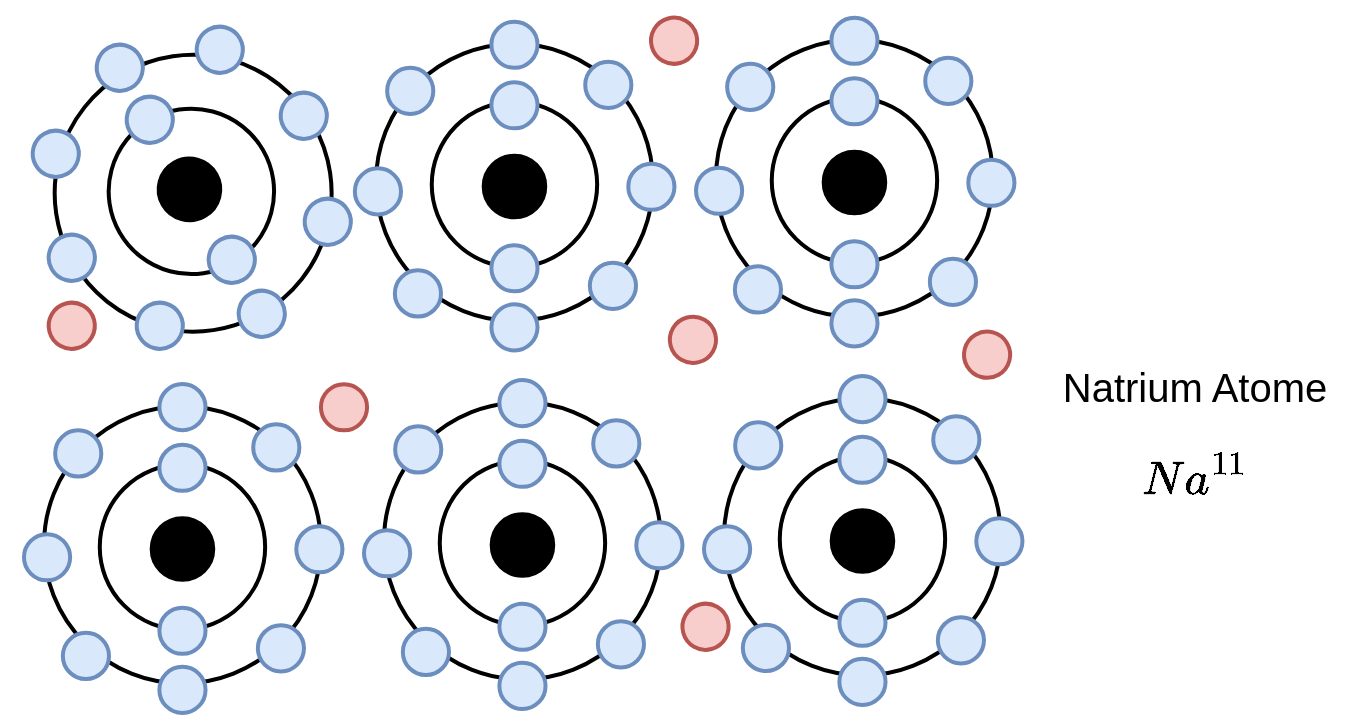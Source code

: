 <mxfile version="14.6.13" type="device"><diagram id="IvpQPdOtLYeFVuCTJ6QL" name="Seite-1"><mxGraphModel dx="786" dy="1685" grid="1" gridSize="10" guides="1" tooltips="1" connect="1" arrows="1" fold="1" page="1" pageScale="1" pageWidth="827" pageHeight="1169" math="1" shadow="0"><root><mxCell id="0"/><mxCell id="1" parent="0"/><mxCell id="DETlyybpOmAQdnW1TjKu-168" value="" style="ellipse;whiteSpace=wrap;html=1;aspect=fixed;strokeWidth=2;fillColor=none;" vertex="1" parent="1"><mxGeometry x="275.999" y="19.922" width="138.462" height="138.462" as="geometry"/></mxCell><mxCell id="DETlyybpOmAQdnW1TjKu-135" value="" style="group" vertex="1" connectable="0" parent="1"><mxGeometry x="90.0" y="-0.0" width="196.499" height="189.142" as="geometry"/></mxCell><mxCell id="DETlyybpOmAQdnW1TjKu-56" value="" style="ellipse;whiteSpace=wrap;html=1;aspect=fixed;strokeWidth=2;fillColor=#000000;rotation=-210;" vertex="1" parent="DETlyybpOmAQdnW1TjKu-135"><mxGeometry x="77.34" y="77.34" width="30.769" height="30.769" as="geometry"/></mxCell><mxCell id="DETlyybpOmAQdnW1TjKu-57" value="" style="ellipse;whiteSpace=wrap;html=1;aspect=fixed;strokeWidth=2;fillColor=none;rotation=-210;" vertex="1" parent="DETlyybpOmAQdnW1TjKu-135"><mxGeometry x="25.34" y="25.34" width="138.462" height="138.462" as="geometry"/></mxCell><mxCell id="DETlyybpOmAQdnW1TjKu-58" value="" style="ellipse;whiteSpace=wrap;html=1;aspect=fixed;strokeWidth=2;fillColor=none;rotation=-210;" vertex="1" parent="DETlyybpOmAQdnW1TjKu-135"><mxGeometry x="52.34" y="52.34" width="82.692" height="82.692" as="geometry"/></mxCell><mxCell id="DETlyybpOmAQdnW1TjKu-59" value="" style="ellipse;whiteSpace=wrap;html=1;aspect=fixed;fontSize=20;strokeWidth=2;fillColor=#dae8fc;strokeColor=#6c8ebf;rotation=-210;" vertex="1" parent="DETlyybpOmAQdnW1TjKu-135"><mxGeometry x="61.34" y="46.34" width="23.077" height="23.077" as="geometry"/></mxCell><mxCell id="DETlyybpOmAQdnW1TjKu-60" value="" style="ellipse;whiteSpace=wrap;html=1;aspect=fixed;fontSize=20;strokeWidth=2;fillColor=#dae8fc;strokeColor=#6c8ebf;rotation=-210;" vertex="1" parent="DETlyybpOmAQdnW1TjKu-135"><mxGeometry x="102.34" y="116.34" width="23.077" height="23.077" as="geometry"/></mxCell><mxCell id="DETlyybpOmAQdnW1TjKu-61" value="" style="ellipse;whiteSpace=wrap;html=1;aspect=fixed;fontSize=20;strokeWidth=2;fillColor=#dae8fc;strokeColor=#6c8ebf;rotation=-210;" vertex="1" parent="DETlyybpOmAQdnW1TjKu-135"><mxGeometry x="117.34" y="143.34" width="23.077" height="23.077" as="geometry"/></mxCell><mxCell id="DETlyybpOmAQdnW1TjKu-62" value="" style="ellipse;whiteSpace=wrap;html=1;aspect=fixed;fontSize=20;strokeWidth=2;fillColor=#dae8fc;strokeColor=#6c8ebf;rotation=-210;" vertex="1" parent="DETlyybpOmAQdnW1TjKu-135"><mxGeometry x="46.34" y="20.34" width="23.077" height="23.077" as="geometry"/></mxCell><mxCell id="DETlyybpOmAQdnW1TjKu-63" value="" style="ellipse;whiteSpace=wrap;html=1;aspect=fixed;fontSize=20;strokeWidth=2;fillColor=#dae8fc;strokeColor=#6c8ebf;rotation=-210;" vertex="1" parent="DETlyybpOmAQdnW1TjKu-135"><mxGeometry x="138.34" y="44.34" width="23.077" height="23.077" as="geometry"/></mxCell><mxCell id="DETlyybpOmAQdnW1TjKu-64" value="" style="ellipse;whiteSpace=wrap;html=1;aspect=fixed;fontSize=20;strokeWidth=2;fillColor=#dae8fc;strokeColor=#6c8ebf;rotation=-210;" vertex="1" parent="DETlyybpOmAQdnW1TjKu-135"><mxGeometry x="22.34" y="115.34" width="23.077" height="23.077" as="geometry"/></mxCell><mxCell id="DETlyybpOmAQdnW1TjKu-65" value="" style="ellipse;whiteSpace=wrap;html=1;aspect=fixed;fontSize=20;strokeWidth=2;fillColor=#dae8fc;strokeColor=#6c8ebf;rotation=-210;" vertex="1" parent="DETlyybpOmAQdnW1TjKu-135"><mxGeometry x="66.34" y="149.34" width="23.077" height="23.077" as="geometry"/></mxCell><mxCell id="DETlyybpOmAQdnW1TjKu-66" value="" style="ellipse;whiteSpace=wrap;html=1;aspect=fixed;fontSize=20;strokeWidth=2;fillColor=#dae8fc;strokeColor=#6c8ebf;rotation=-210;" vertex="1" parent="DETlyybpOmAQdnW1TjKu-135"><mxGeometry x="14.34" y="63.34" width="23.077" height="23.077" as="geometry"/></mxCell><mxCell id="DETlyybpOmAQdnW1TjKu-67" value="" style="ellipse;whiteSpace=wrap;html=1;aspect=fixed;fontSize=20;strokeWidth=2;fillColor=#dae8fc;strokeColor=#6c8ebf;rotation=-210;" vertex="1" parent="DETlyybpOmAQdnW1TjKu-135"><mxGeometry x="150.34" y="97.34" width="23.077" height="23.077" as="geometry"/></mxCell><mxCell id="DETlyybpOmAQdnW1TjKu-68" value="" style="ellipse;whiteSpace=wrap;html=1;aspect=fixed;fontSize=20;strokeWidth=2;fillColor=#dae8fc;strokeColor=#6c8ebf;rotation=-210;" vertex="1" parent="DETlyybpOmAQdnW1TjKu-135"><mxGeometry x="96.34" y="11.34" width="23.077" height="23.077" as="geometry"/></mxCell><mxCell id="DETlyybpOmAQdnW1TjKu-85" value="" style="ellipse;whiteSpace=wrap;html=1;aspect=fixed;fontSize=20;strokeWidth=2;fillColor=#f8cecc;strokeColor=#b85450;rotation=-195;" vertex="1" parent="DETlyybpOmAQdnW1TjKu-135"><mxGeometry x="22.34" y="149.34" width="23.077" height="23.077" as="geometry"/></mxCell><mxCell id="DETlyybpOmAQdnW1TjKu-193" value="" style="ellipse;whiteSpace=wrap;html=1;aspect=fixed;fontSize=20;strokeWidth=2;fillColor=#dae8fc;strokeColor=#6c8ebf;" vertex="1" parent="DETlyybpOmAQdnW1TjKu-135"><mxGeometry x="175.422" y="82.15" width="23.077" height="23.077" as="geometry"/></mxCell><mxCell id="PlgVHwRdXqwRb0L_VUAq-5" value="Natrium Atome&lt;br style=&quot;font-size: 20px&quot;&gt;$$Na^{11}$$" style="text;html=1;resizable=0;autosize=1;align=center;verticalAlign=middle;points=[];fillColor=none;strokeColor=none;rounded=0;fontSize=20;" parent="1" vertex="1"><mxGeometry x="610.004" y="199.995" width="150" height="50" as="geometry"/></mxCell><mxCell id="DETlyybpOmAQdnW1TjKu-137" value="" style="group" vertex="1" connectable="0" parent="1"><mxGeometry x="99.999" y="189.997" width="159.231" height="164.482" as="geometry"/></mxCell><mxCell id="PlgVHwRdXqwRb0L_VUAq-2" value="" style="ellipse;whiteSpace=wrap;html=1;aspect=fixed;strokeWidth=2;fillColor=#000000;" parent="DETlyybpOmAQdnW1TjKu-137" vertex="1"><mxGeometry x="63.846" y="67.107" width="30.769" height="30.769" as="geometry"/></mxCell><mxCell id="PlgVHwRdXqwRb0L_VUAq-3" value="" style="ellipse;whiteSpace=wrap;html=1;aspect=fixed;strokeWidth=2;fillColor=none;" parent="DETlyybpOmAQdnW1TjKu-137" vertex="1"><mxGeometry x="10" y="11.185" width="138.462" height="138.462" as="geometry"/></mxCell><mxCell id="PlgVHwRdXqwRb0L_VUAq-4" value="" style="ellipse;whiteSpace=wrap;html=1;aspect=fixed;strokeWidth=2;fillColor=none;" parent="DETlyybpOmAQdnW1TjKu-137" vertex="1"><mxGeometry x="37.885" y="40.145" width="82.692" height="82.692" as="geometry"/></mxCell><mxCell id="PlgVHwRdXqwRb0L_VUAq-7" value="" style="ellipse;whiteSpace=wrap;html=1;aspect=fixed;fontSize=20;strokeWidth=2;fillColor=#dae8fc;strokeColor=#6c8ebf;" parent="DETlyybpOmAQdnW1TjKu-137" vertex="1"><mxGeometry x="67.692" y="111.846" width="23.077" height="23.077" as="geometry"/></mxCell><mxCell id="PlgVHwRdXqwRb0L_VUAq-8" value="" style="ellipse;whiteSpace=wrap;html=1;aspect=fixed;fontSize=20;strokeWidth=2;fillColor=#dae8fc;strokeColor=#6c8ebf;" parent="DETlyybpOmAQdnW1TjKu-137" vertex="1"><mxGeometry x="67.692" y="30.358" width="23.077" height="23.077" as="geometry"/></mxCell><mxCell id="PlgVHwRdXqwRb0L_VUAq-9" value="" style="ellipse;whiteSpace=wrap;html=1;aspect=fixed;fontSize=20;strokeWidth=2;fillColor=#dae8fc;strokeColor=#6c8ebf;" parent="DETlyybpOmAQdnW1TjKu-137" vertex="1"><mxGeometry x="67.692" width="23.077" height="23.077" as="geometry"/></mxCell><mxCell id="PlgVHwRdXqwRb0L_VUAq-10" value="" style="ellipse;whiteSpace=wrap;html=1;aspect=fixed;fontSize=20;strokeWidth=2;fillColor=#dae8fc;strokeColor=#6c8ebf;" parent="DETlyybpOmAQdnW1TjKu-137" vertex="1"><mxGeometry x="67.692" y="141.405" width="23.077" height="23.077" as="geometry"/></mxCell><mxCell id="PlgVHwRdXqwRb0L_VUAq-11" value="" style="ellipse;whiteSpace=wrap;html=1;aspect=fixed;fontSize=20;strokeWidth=2;fillColor=#dae8fc;strokeColor=#6c8ebf;" parent="DETlyybpOmAQdnW1TjKu-137" vertex="1"><mxGeometry y="75.096" width="23.077" height="23.077" as="geometry"/></mxCell><mxCell id="PlgVHwRdXqwRb0L_VUAq-12" value="" style="ellipse;whiteSpace=wrap;html=1;aspect=fixed;fontSize=20;strokeWidth=2;fillColor=#dae8fc;strokeColor=#6c8ebf;" parent="DETlyybpOmAQdnW1TjKu-137" vertex="1"><mxGeometry x="136.154" y="71.102" width="23.077" height="23.077" as="geometry"/></mxCell><mxCell id="PlgVHwRdXqwRb0L_VUAq-13" value="" style="ellipse;whiteSpace=wrap;html=1;aspect=fixed;fontSize=20;strokeWidth=2;fillColor=#dae8fc;strokeColor=#6c8ebf;" parent="DETlyybpOmAQdnW1TjKu-137" vertex="1"><mxGeometry x="114.615" y="20.172" width="23.077" height="23.077" as="geometry"/></mxCell><mxCell id="PlgVHwRdXqwRb0L_VUAq-14" value="" style="ellipse;whiteSpace=wrap;html=1;aspect=fixed;fontSize=20;strokeWidth=2;fillColor=#dae8fc;strokeColor=#6c8ebf;" parent="DETlyybpOmAQdnW1TjKu-137" vertex="1"><mxGeometry x="116.923" y="120.634" width="23.077" height="23.077" as="geometry"/></mxCell><mxCell id="PlgVHwRdXqwRb0L_VUAq-15" value="" style="ellipse;whiteSpace=wrap;html=1;aspect=fixed;fontSize=20;strokeWidth=2;fillColor=#dae8fc;strokeColor=#6c8ebf;" parent="DETlyybpOmAQdnW1TjKu-137" vertex="1"><mxGeometry x="15.577" y="23.168" width="23.077" height="23.077" as="geometry"/></mxCell><mxCell id="PlgVHwRdXqwRb0L_VUAq-16" value="" style="ellipse;whiteSpace=wrap;html=1;aspect=fixed;fontSize=20;strokeWidth=2;fillColor=#dae8fc;strokeColor=#6c8ebf;" parent="DETlyybpOmAQdnW1TjKu-137" vertex="1"><mxGeometry x="19.423" y="124.428" width="23.077" height="23.077" as="geometry"/></mxCell><mxCell id="DETlyybpOmAQdnW1TjKu-138" value="" style="group" vertex="1" connectable="0" parent="1"><mxGeometry x="269.999" y="187.997" width="182.308" height="164.482" as="geometry"/></mxCell><mxCell id="DETlyybpOmAQdnW1TjKu-139" value="" style="ellipse;whiteSpace=wrap;html=1;aspect=fixed;strokeWidth=2;fillColor=#000000;" vertex="1" parent="DETlyybpOmAQdnW1TjKu-138"><mxGeometry x="63.846" y="67.107" width="30.769" height="30.769" as="geometry"/></mxCell><mxCell id="DETlyybpOmAQdnW1TjKu-140" value="" style="ellipse;whiteSpace=wrap;html=1;aspect=fixed;strokeWidth=2;fillColor=none;" vertex="1" parent="DETlyybpOmAQdnW1TjKu-138"><mxGeometry x="10" y="11.185" width="138.462" height="138.462" as="geometry"/></mxCell><mxCell id="DETlyybpOmAQdnW1TjKu-141" value="" style="ellipse;whiteSpace=wrap;html=1;aspect=fixed;strokeWidth=2;fillColor=none;" vertex="1" parent="DETlyybpOmAQdnW1TjKu-138"><mxGeometry x="37.885" y="40.145" width="82.692" height="82.692" as="geometry"/></mxCell><mxCell id="DETlyybpOmAQdnW1TjKu-142" value="" style="ellipse;whiteSpace=wrap;html=1;aspect=fixed;fontSize=20;strokeWidth=2;fillColor=#dae8fc;strokeColor=#6c8ebf;" vertex="1" parent="DETlyybpOmAQdnW1TjKu-138"><mxGeometry x="67.692" y="111.846" width="23.077" height="23.077" as="geometry"/></mxCell><mxCell id="DETlyybpOmAQdnW1TjKu-143" value="" style="ellipse;whiteSpace=wrap;html=1;aspect=fixed;fontSize=20;strokeWidth=2;fillColor=#dae8fc;strokeColor=#6c8ebf;" vertex="1" parent="DETlyybpOmAQdnW1TjKu-138"><mxGeometry x="67.692" y="30.358" width="23.077" height="23.077" as="geometry"/></mxCell><mxCell id="DETlyybpOmAQdnW1TjKu-144" value="" style="ellipse;whiteSpace=wrap;html=1;aspect=fixed;fontSize=20;strokeWidth=2;fillColor=#dae8fc;strokeColor=#6c8ebf;" vertex="1" parent="DETlyybpOmAQdnW1TjKu-138"><mxGeometry x="67.692" width="23.077" height="23.077" as="geometry"/></mxCell><mxCell id="DETlyybpOmAQdnW1TjKu-145" value="" style="ellipse;whiteSpace=wrap;html=1;aspect=fixed;fontSize=20;strokeWidth=2;fillColor=#dae8fc;strokeColor=#6c8ebf;" vertex="1" parent="DETlyybpOmAQdnW1TjKu-138"><mxGeometry x="67.692" y="141.405" width="23.077" height="23.077" as="geometry"/></mxCell><mxCell id="DETlyybpOmAQdnW1TjKu-146" value="" style="ellipse;whiteSpace=wrap;html=1;aspect=fixed;fontSize=20;strokeWidth=2;fillColor=#dae8fc;strokeColor=#6c8ebf;" vertex="1" parent="DETlyybpOmAQdnW1TjKu-138"><mxGeometry y="75.096" width="23.077" height="23.077" as="geometry"/></mxCell><mxCell id="DETlyybpOmAQdnW1TjKu-147" value="" style="ellipse;whiteSpace=wrap;html=1;aspect=fixed;fontSize=20;strokeWidth=2;fillColor=#dae8fc;strokeColor=#6c8ebf;" vertex="1" parent="DETlyybpOmAQdnW1TjKu-138"><mxGeometry x="136.154" y="71.102" width="23.077" height="23.077" as="geometry"/></mxCell><mxCell id="DETlyybpOmAQdnW1TjKu-148" value="" style="ellipse;whiteSpace=wrap;html=1;aspect=fixed;fontSize=20;strokeWidth=2;fillColor=#dae8fc;strokeColor=#6c8ebf;" vertex="1" parent="DETlyybpOmAQdnW1TjKu-138"><mxGeometry x="114.615" y="20.172" width="23.077" height="23.077" as="geometry"/></mxCell><mxCell id="DETlyybpOmAQdnW1TjKu-149" value="" style="ellipse;whiteSpace=wrap;html=1;aspect=fixed;fontSize=20;strokeWidth=2;fillColor=#dae8fc;strokeColor=#6c8ebf;" vertex="1" parent="DETlyybpOmAQdnW1TjKu-138"><mxGeometry x="116.923" y="120.634" width="23.077" height="23.077" as="geometry"/></mxCell><mxCell id="DETlyybpOmAQdnW1TjKu-150" value="" style="ellipse;whiteSpace=wrap;html=1;aspect=fixed;fontSize=20;strokeWidth=2;fillColor=#dae8fc;strokeColor=#6c8ebf;" vertex="1" parent="DETlyybpOmAQdnW1TjKu-138"><mxGeometry x="15.577" y="23.168" width="23.077" height="23.077" as="geometry"/></mxCell><mxCell id="DETlyybpOmAQdnW1TjKu-151" value="" style="ellipse;whiteSpace=wrap;html=1;aspect=fixed;fontSize=20;strokeWidth=2;fillColor=#dae8fc;strokeColor=#6c8ebf;" vertex="1" parent="DETlyybpOmAQdnW1TjKu-138"><mxGeometry x="19.423" y="124.428" width="23.077" height="23.077" as="geometry"/></mxCell><mxCell id="DETlyybpOmAQdnW1TjKu-191" value="" style="ellipse;whiteSpace=wrap;html=1;aspect=fixed;fontSize=20;strokeWidth=2;fillColor=#f8cecc;strokeColor=#b85450;rotation=-195;" vertex="1" parent="DETlyybpOmAQdnW1TjKu-138"><mxGeometry x="159.231" y="111.843" width="23.077" height="23.077" as="geometry"/></mxCell><mxCell id="DETlyybpOmAQdnW1TjKu-153" value="" style="group" vertex="1" connectable="0" parent="1"><mxGeometry x="439.999" y="185.997" width="159.231" height="164.482" as="geometry"/></mxCell><mxCell id="DETlyybpOmAQdnW1TjKu-154" value="" style="ellipse;whiteSpace=wrap;html=1;aspect=fixed;strokeWidth=2;fillColor=#000000;" vertex="1" parent="DETlyybpOmAQdnW1TjKu-153"><mxGeometry x="63.846" y="67.107" width="30.769" height="30.769" as="geometry"/></mxCell><mxCell id="DETlyybpOmAQdnW1TjKu-155" value="" style="ellipse;whiteSpace=wrap;html=1;aspect=fixed;strokeWidth=2;fillColor=none;" vertex="1" parent="DETlyybpOmAQdnW1TjKu-153"><mxGeometry x="10" y="11.185" width="138.462" height="138.462" as="geometry"/></mxCell><mxCell id="DETlyybpOmAQdnW1TjKu-156" value="" style="ellipse;whiteSpace=wrap;html=1;aspect=fixed;strokeWidth=2;fillColor=none;" vertex="1" parent="DETlyybpOmAQdnW1TjKu-153"><mxGeometry x="37.885" y="40.145" width="82.692" height="82.692" as="geometry"/></mxCell><mxCell id="DETlyybpOmAQdnW1TjKu-157" value="" style="ellipse;whiteSpace=wrap;html=1;aspect=fixed;fontSize=20;strokeWidth=2;fillColor=#dae8fc;strokeColor=#6c8ebf;" vertex="1" parent="DETlyybpOmAQdnW1TjKu-153"><mxGeometry x="67.692" y="111.846" width="23.077" height="23.077" as="geometry"/></mxCell><mxCell id="DETlyybpOmAQdnW1TjKu-158" value="" style="ellipse;whiteSpace=wrap;html=1;aspect=fixed;fontSize=20;strokeWidth=2;fillColor=#dae8fc;strokeColor=#6c8ebf;" vertex="1" parent="DETlyybpOmAQdnW1TjKu-153"><mxGeometry x="67.692" y="30.358" width="23.077" height="23.077" as="geometry"/></mxCell><mxCell id="DETlyybpOmAQdnW1TjKu-159" value="" style="ellipse;whiteSpace=wrap;html=1;aspect=fixed;fontSize=20;strokeWidth=2;fillColor=#dae8fc;strokeColor=#6c8ebf;" vertex="1" parent="DETlyybpOmAQdnW1TjKu-153"><mxGeometry x="67.692" width="23.077" height="23.077" as="geometry"/></mxCell><mxCell id="DETlyybpOmAQdnW1TjKu-160" value="" style="ellipse;whiteSpace=wrap;html=1;aspect=fixed;fontSize=20;strokeWidth=2;fillColor=#dae8fc;strokeColor=#6c8ebf;" vertex="1" parent="DETlyybpOmAQdnW1TjKu-153"><mxGeometry x="67.692" y="141.405" width="23.077" height="23.077" as="geometry"/></mxCell><mxCell id="DETlyybpOmAQdnW1TjKu-161" value="" style="ellipse;whiteSpace=wrap;html=1;aspect=fixed;fontSize=20;strokeWidth=2;fillColor=#dae8fc;strokeColor=#6c8ebf;" vertex="1" parent="DETlyybpOmAQdnW1TjKu-153"><mxGeometry y="75.096" width="23.077" height="23.077" as="geometry"/></mxCell><mxCell id="DETlyybpOmAQdnW1TjKu-162" value="" style="ellipse;whiteSpace=wrap;html=1;aspect=fixed;fontSize=20;strokeWidth=2;fillColor=#dae8fc;strokeColor=#6c8ebf;" vertex="1" parent="DETlyybpOmAQdnW1TjKu-153"><mxGeometry x="136.154" y="71.102" width="23.077" height="23.077" as="geometry"/></mxCell><mxCell id="DETlyybpOmAQdnW1TjKu-163" value="" style="ellipse;whiteSpace=wrap;html=1;aspect=fixed;fontSize=20;strokeWidth=2;fillColor=#dae8fc;strokeColor=#6c8ebf;" vertex="1" parent="DETlyybpOmAQdnW1TjKu-153"><mxGeometry x="114.615" y="20.172" width="23.077" height="23.077" as="geometry"/></mxCell><mxCell id="DETlyybpOmAQdnW1TjKu-164" value="" style="ellipse;whiteSpace=wrap;html=1;aspect=fixed;fontSize=20;strokeWidth=2;fillColor=#dae8fc;strokeColor=#6c8ebf;" vertex="1" parent="DETlyybpOmAQdnW1TjKu-153"><mxGeometry x="116.923" y="120.634" width="23.077" height="23.077" as="geometry"/></mxCell><mxCell id="DETlyybpOmAQdnW1TjKu-165" value="" style="ellipse;whiteSpace=wrap;html=1;aspect=fixed;fontSize=20;strokeWidth=2;fillColor=#dae8fc;strokeColor=#6c8ebf;" vertex="1" parent="DETlyybpOmAQdnW1TjKu-153"><mxGeometry x="15.577" y="23.168" width="23.077" height="23.077" as="geometry"/></mxCell><mxCell id="DETlyybpOmAQdnW1TjKu-166" value="" style="ellipse;whiteSpace=wrap;html=1;aspect=fixed;fontSize=20;strokeWidth=2;fillColor=#dae8fc;strokeColor=#6c8ebf;" vertex="1" parent="DETlyybpOmAQdnW1TjKu-153"><mxGeometry x="19.423" y="124.428" width="23.077" height="23.077" as="geometry"/></mxCell><mxCell id="DETlyybpOmAQdnW1TjKu-167" value="" style="ellipse;whiteSpace=wrap;html=1;aspect=fixed;strokeWidth=2;fillColor=#000000;" vertex="1" parent="1"><mxGeometry x="329.845" y="75.844" width="30.769" height="30.769" as="geometry"/></mxCell><mxCell id="DETlyybpOmAQdnW1TjKu-169" value="" style="ellipse;whiteSpace=wrap;html=1;aspect=fixed;strokeWidth=2;fillColor=none;" vertex="1" parent="1"><mxGeometry x="303.884" y="48.882" width="82.692" height="82.692" as="geometry"/></mxCell><mxCell id="DETlyybpOmAQdnW1TjKu-170" value="" style="ellipse;whiteSpace=wrap;html=1;aspect=fixed;fontSize=20;strokeWidth=2;fillColor=#dae8fc;strokeColor=#6c8ebf;" vertex="1" parent="1"><mxGeometry x="333.692" y="120.583" width="23.077" height="23.077" as="geometry"/></mxCell><mxCell id="DETlyybpOmAQdnW1TjKu-171" value="" style="ellipse;whiteSpace=wrap;html=1;aspect=fixed;fontSize=20;strokeWidth=2;fillColor=#dae8fc;strokeColor=#6c8ebf;" vertex="1" parent="1"><mxGeometry x="333.692" y="39.095" width="23.077" height="23.077" as="geometry"/></mxCell><mxCell id="DETlyybpOmAQdnW1TjKu-172" value="" style="ellipse;whiteSpace=wrap;html=1;aspect=fixed;fontSize=20;strokeWidth=2;fillColor=#dae8fc;strokeColor=#6c8ebf;" vertex="1" parent="1"><mxGeometry x="333.692" y="150.142" width="23.077" height="23.077" as="geometry"/></mxCell><mxCell id="DETlyybpOmAQdnW1TjKu-173" value="" style="ellipse;whiteSpace=wrap;html=1;aspect=fixed;fontSize=20;strokeWidth=2;fillColor=#dae8fc;strokeColor=#6c8ebf;" vertex="1" parent="1"><mxGeometry x="402.153" y="79.839" width="23.077" height="23.077" as="geometry"/></mxCell><mxCell id="DETlyybpOmAQdnW1TjKu-174" value="" style="ellipse;whiteSpace=wrap;html=1;aspect=fixed;fontSize=20;strokeWidth=2;fillColor=#dae8fc;strokeColor=#6c8ebf;" vertex="1" parent="1"><mxGeometry x="380.615" y="28.909" width="23.077" height="23.077" as="geometry"/></mxCell><mxCell id="DETlyybpOmAQdnW1TjKu-175" value="" style="ellipse;whiteSpace=wrap;html=1;aspect=fixed;fontSize=20;strokeWidth=2;fillColor=#dae8fc;strokeColor=#6c8ebf;" vertex="1" parent="1"><mxGeometry x="382.922" y="129.371" width="23.077" height="23.077" as="geometry"/></mxCell><mxCell id="DETlyybpOmAQdnW1TjKu-176" value="" style="ellipse;whiteSpace=wrap;html=1;aspect=fixed;fontSize=20;strokeWidth=2;fillColor=#dae8fc;strokeColor=#6c8ebf;" vertex="1" parent="1"><mxGeometry x="281.576" y="31.905" width="23.077" height="23.077" as="geometry"/></mxCell><mxCell id="DETlyybpOmAQdnW1TjKu-177" value="" style="ellipse;whiteSpace=wrap;html=1;aspect=fixed;fontSize=20;strokeWidth=2;fillColor=#dae8fc;strokeColor=#6c8ebf;" vertex="1" parent="1"><mxGeometry x="285.422" y="133.165" width="23.077" height="23.077" as="geometry"/></mxCell><mxCell id="DETlyybpOmAQdnW1TjKu-178" value="" style="ellipse;whiteSpace=wrap;html=1;aspect=fixed;strokeWidth=2;fillColor=#000000;" vertex="1" parent="1"><mxGeometry x="499.845" y="73.844" width="30.769" height="30.769" as="geometry"/></mxCell><mxCell id="DETlyybpOmAQdnW1TjKu-179" value="" style="ellipse;whiteSpace=wrap;html=1;aspect=fixed;strokeWidth=2;fillColor=none;" vertex="1" parent="1"><mxGeometry x="445.999" y="17.922" width="138.462" height="138.462" as="geometry"/></mxCell><mxCell id="DETlyybpOmAQdnW1TjKu-180" value="" style="ellipse;whiteSpace=wrap;html=1;aspect=fixed;strokeWidth=2;fillColor=none;" vertex="1" parent="1"><mxGeometry x="473.884" y="46.882" width="82.692" height="82.692" as="geometry"/></mxCell><mxCell id="DETlyybpOmAQdnW1TjKu-181" value="" style="ellipse;whiteSpace=wrap;html=1;aspect=fixed;fontSize=20;strokeWidth=2;fillColor=#dae8fc;strokeColor=#6c8ebf;" vertex="1" parent="1"><mxGeometry x="503.692" y="118.583" width="23.077" height="23.077" as="geometry"/></mxCell><mxCell id="DETlyybpOmAQdnW1TjKu-182" value="" style="ellipse;whiteSpace=wrap;html=1;aspect=fixed;fontSize=20;strokeWidth=2;fillColor=#dae8fc;strokeColor=#6c8ebf;" vertex="1" parent="1"><mxGeometry x="503.692" y="37.095" width="23.077" height="23.077" as="geometry"/></mxCell><mxCell id="DETlyybpOmAQdnW1TjKu-183" value="" style="ellipse;whiteSpace=wrap;html=1;aspect=fixed;fontSize=20;strokeWidth=2;fillColor=#dae8fc;strokeColor=#6c8ebf;" vertex="1" parent="1"><mxGeometry x="503.692" y="148.142" width="23.077" height="23.077" as="geometry"/></mxCell><mxCell id="DETlyybpOmAQdnW1TjKu-184" value="" style="ellipse;whiteSpace=wrap;html=1;aspect=fixed;fontSize=20;strokeWidth=2;fillColor=#dae8fc;strokeColor=#6c8ebf;" vertex="1" parent="1"><mxGeometry x="435.999" y="81.833" width="23.077" height="23.077" as="geometry"/></mxCell><mxCell id="DETlyybpOmAQdnW1TjKu-185" value="" style="ellipse;whiteSpace=wrap;html=1;aspect=fixed;fontSize=20;strokeWidth=2;fillColor=#dae8fc;strokeColor=#6c8ebf;" vertex="1" parent="1"><mxGeometry x="572.153" y="77.839" width="23.077" height="23.077" as="geometry"/></mxCell><mxCell id="DETlyybpOmAQdnW1TjKu-186" value="" style="ellipse;whiteSpace=wrap;html=1;aspect=fixed;fontSize=20;strokeWidth=2;fillColor=#dae8fc;strokeColor=#6c8ebf;" vertex="1" parent="1"><mxGeometry x="550.615" y="26.909" width="23.077" height="23.077" as="geometry"/></mxCell><mxCell id="DETlyybpOmAQdnW1TjKu-187" value="" style="ellipse;whiteSpace=wrap;html=1;aspect=fixed;fontSize=20;strokeWidth=2;fillColor=#dae8fc;strokeColor=#6c8ebf;" vertex="1" parent="1"><mxGeometry x="552.922" y="127.371" width="23.077" height="23.077" as="geometry"/></mxCell><mxCell id="DETlyybpOmAQdnW1TjKu-188" value="" style="ellipse;whiteSpace=wrap;html=1;aspect=fixed;fontSize=20;strokeWidth=2;fillColor=#dae8fc;strokeColor=#6c8ebf;" vertex="1" parent="1"><mxGeometry x="451.576" y="29.905" width="23.077" height="23.077" as="geometry"/></mxCell><mxCell id="DETlyybpOmAQdnW1TjKu-189" value="" style="ellipse;whiteSpace=wrap;html=1;aspect=fixed;fontSize=20;strokeWidth=2;fillColor=#dae8fc;strokeColor=#6c8ebf;" vertex="1" parent="1"><mxGeometry x="455.422" y="131.165" width="23.077" height="23.077" as="geometry"/></mxCell><mxCell id="DETlyybpOmAQdnW1TjKu-190" value="" style="ellipse;whiteSpace=wrap;html=1;aspect=fixed;fontSize=20;strokeWidth=2;fillColor=#f8cecc;strokeColor=#b85450;rotation=-195;" vertex="1" parent="1"><mxGeometry x="422.92" y="156.38" width="23.077" height="23.077" as="geometry"/></mxCell><mxCell id="DETlyybpOmAQdnW1TjKu-192" value="" style="ellipse;whiteSpace=wrap;html=1;aspect=fixed;fontSize=20;strokeWidth=2;fillColor=#f8cecc;strokeColor=#b85450;rotation=-195;" vertex="1" parent="1"><mxGeometry x="413.5" y="6.83" width="23.077" height="23.077" as="geometry"/></mxCell><mxCell id="DETlyybpOmAQdnW1TjKu-69" value="" style="ellipse;whiteSpace=wrap;html=1;aspect=fixed;fontSize=20;strokeWidth=2;fillColor=#f8cecc;strokeColor=#b85450;rotation=-210;" vertex="1" parent="1"><mxGeometry x="570" y="163.8" width="23.077" height="23.077" as="geometry"/></mxCell><mxCell id="PlgVHwRdXqwRb0L_VUAq-17" value="" style="ellipse;whiteSpace=wrap;html=1;aspect=fixed;fontSize=20;strokeWidth=2;fillColor=#f8cecc;strokeColor=#b85450;" parent="1" vertex="1"><mxGeometry x="248.462" y="190.09" width="23.077" height="23.077" as="geometry"/></mxCell><mxCell id="DETlyybpOmAQdnW1TjKu-194" value="" style="ellipse;whiteSpace=wrap;html=1;aspect=fixed;fontSize=20;strokeWidth=2;fillColor=#dae8fc;strokeColor=#6c8ebf;" vertex="1" parent="1"><mxGeometry x="333.692" y="8.83" width="23.077" height="23.077" as="geometry"/></mxCell><mxCell id="DETlyybpOmAQdnW1TjKu-195" value="" style="ellipse;whiteSpace=wrap;html=1;aspect=fixed;fontSize=20;strokeWidth=2;fillColor=#dae8fc;strokeColor=#6c8ebf;" vertex="1" parent="1"><mxGeometry x="503.692" y="6.83" width="23.077" height="23.077" as="geometry"/></mxCell></root></mxGraphModel></diagram></mxfile>